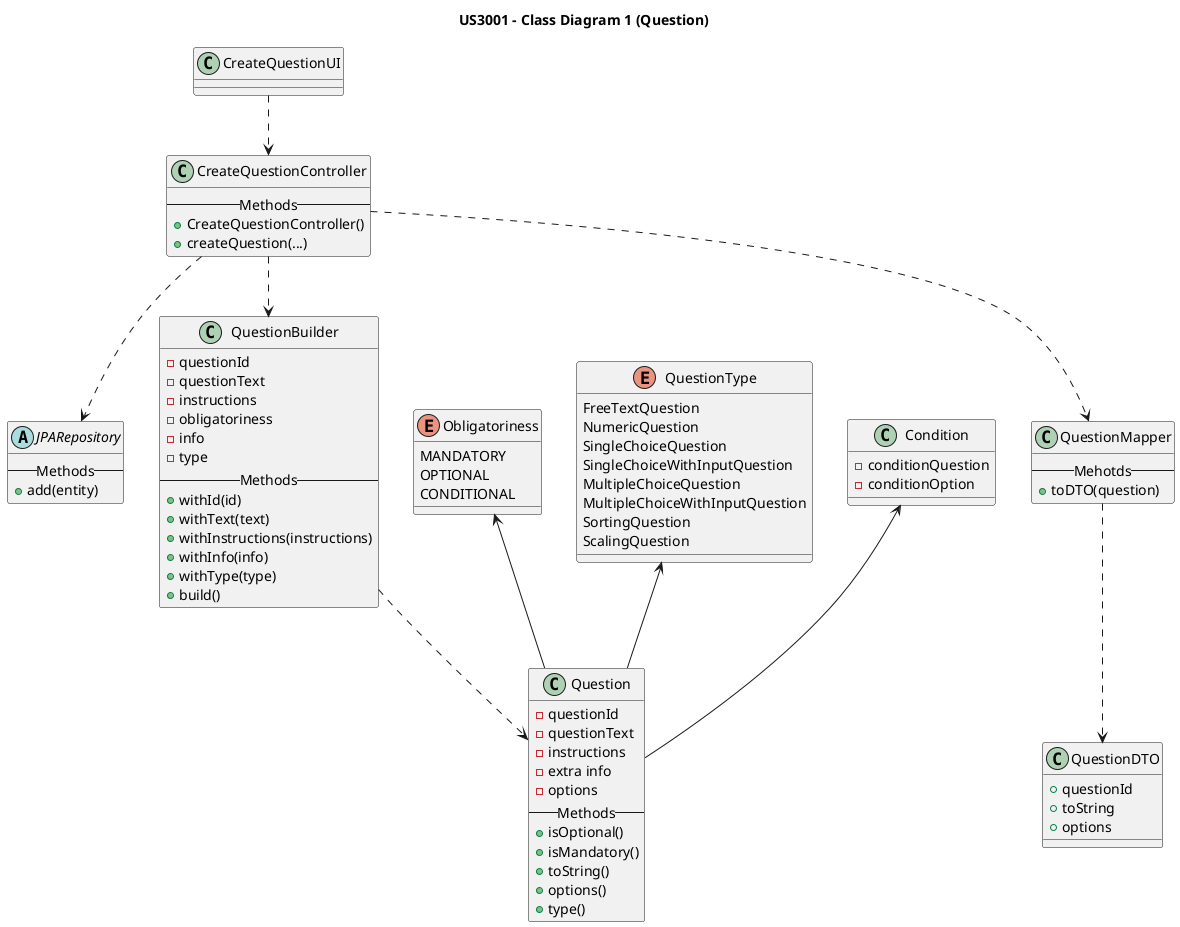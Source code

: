 @startuml

title US3001 - Class Diagram 1 (Question)

class CreateQuestionUI

class CreateQuestionController{
--Methods--
+ CreateQuestionController()
+ createQuestion(...)
}


abstract JPARepository {
--Methods--
+ add(entity)
}

class QuestionBuilder{
- questionId
- questionText
- instructions
- obligatoriness
- info
- type
--Methods--
+ withId(id)
+ withText(text)
+ withInstructions(instructions)
+ withInfo(info)
+ withType(type)
+ build()
}

enum Obligatoriness{
MANDATORY
OPTIONAL
CONDITIONAL
}

class Question{
- questionId
- questionText
- instructions
- extra info
- options
--Methods--
+ isOptional()
+ isMandatory()
+ toString()
+ options()
+ type()
}

class QuestionMapper{
--Mehotds--
+ toDTO(question)
}

class QuestionDTO{
+ questionId
+ toString
+ options
}

enum QuestionType{
FreeTextQuestion
NumericQuestion
SingleChoiceQuestion
SingleChoiceWithInputQuestion
MultipleChoiceQuestion
MultipleChoiceWithInputQuestion
SortingQuestion
ScalingQuestion
}


class Condition{
- conditionQuestion
- conditionOption
}




'--------------------------------------------------UI
CreateQuestionUI ..> CreateQuestionController

'--------------------------------------------------Controller
CreateQuestionController ..> JPARepository
CreateQuestionController ..> QuestionBuilder
CreateQuestionController ..> QuestionMapper
'--------------------------------------------------Mapper / DTO
QuestionMapper ..> QuestionDTO
'--------------------------------------------------Builder
QuestionBuilder ..> Question

'--------------------------------------------------Question
QuestionType <-- Question
Obligatoriness <-- Question
Condition <--Question

@enduml
